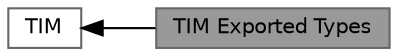 digraph "TIM Exported Types"
{
 // LATEX_PDF_SIZE
  bgcolor="transparent";
  edge [fontname=Helvetica,fontsize=10,labelfontname=Helvetica,labelfontsize=10];
  node [fontname=Helvetica,fontsize=10,shape=box,height=0.2,width=0.4];
  rankdir=LR;
  Node2 [id="Node000002",label="TIM",height=0.2,width=0.4,color="grey40", fillcolor="white", style="filled",URL="$group___t_i_m.html",tooltip="TIM HAL module driver"];
  Node1 [id="Node000001",label="TIM Exported Types",height=0.2,width=0.4,color="gray40", fillcolor="grey60", style="filled", fontcolor="black",tooltip=" "];
  Node2->Node1 [shape=plaintext, dir="back", style="solid"];
}
